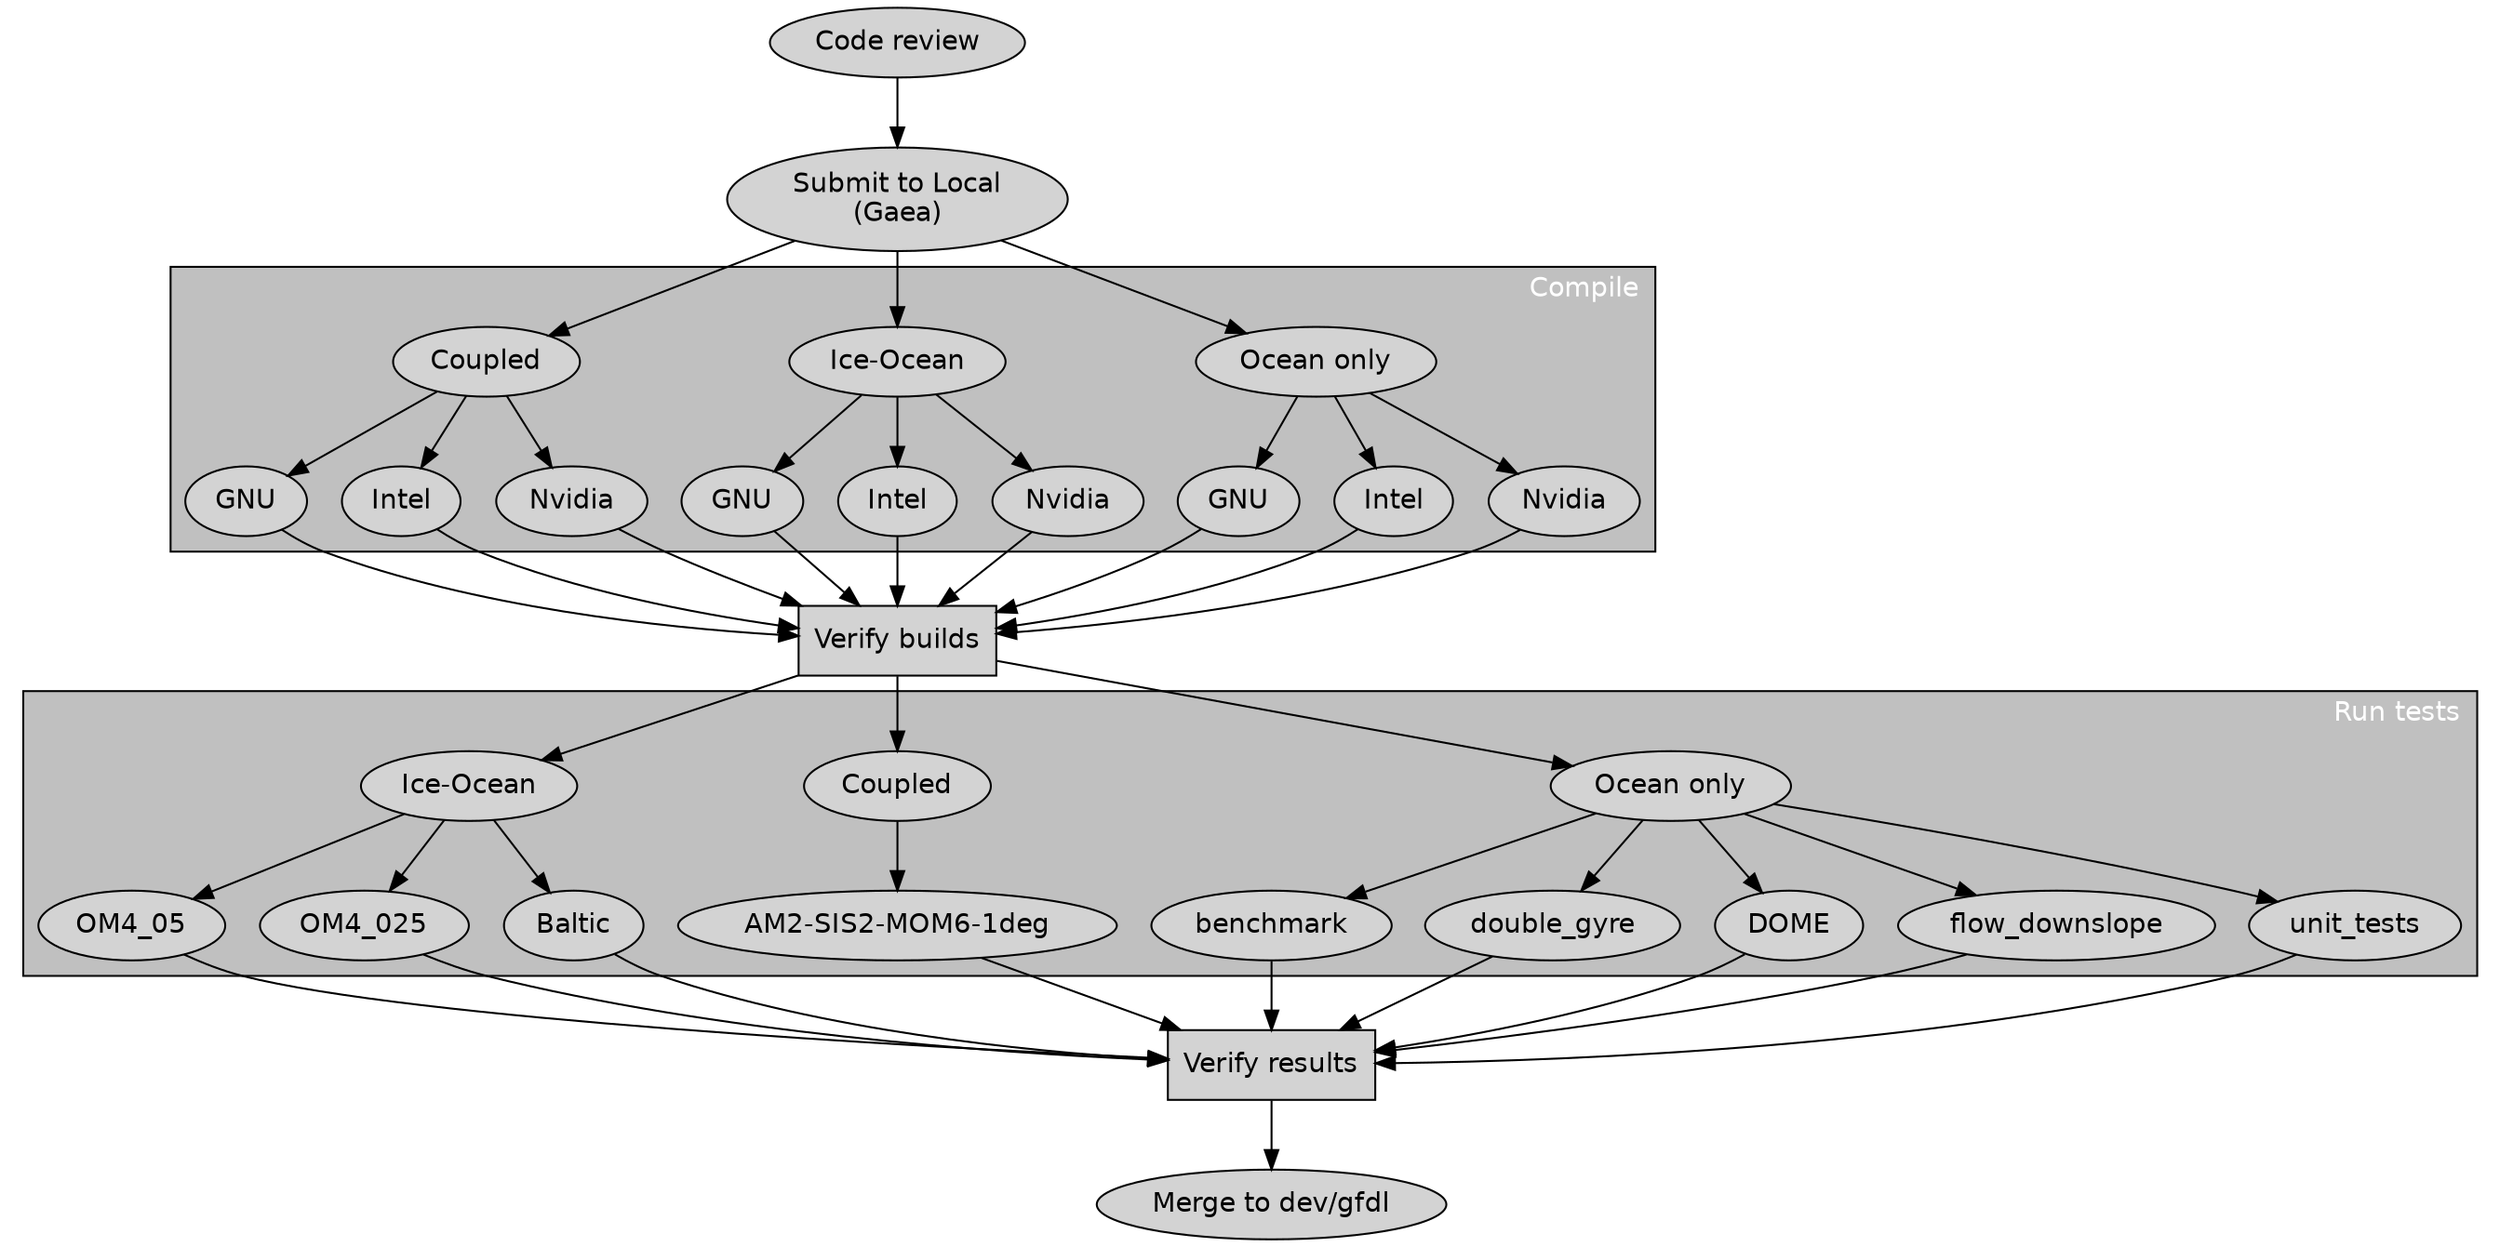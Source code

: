 digraph testing {
    fontname = helvetica
    fontcolor = white
    labeljust = r
    node [
        style = filled,
        fontname = helvetica
    ]

    concentrate = true
    bgcolor = transparent

    review [label = "Code review"]

    submit [label = "Submit to Local\n(Gaea)"]

    build1 [label="Ocean only"];
    build2 [label="Ice-Ocean"];
    build3 [label="Coupled"];

    b1c1 [label="GNU"]
    b1c2 [label="Intel"]
    b1c3 [label="Nvidia"]

    b2c1 [label="GNU"]
    b2c2 [label="Intel"]
    b2c3 [label="Nvidia"]

    b3c1 [label="GNU"]
    b3c2 [label="Intel"]
    b3c3 [label="Nvidia"]

    build_verify [label="Verify builds", shape=rectangle]

    test1 [label="Ocean only"]
    test2 [label="Coupled"]
    test3 [label="Ice-Ocean"]

    t1c1 [label="benchmark"]
    t1c2 [label="double_gyre"]
    t1c3 [label="DOME"]
    t1c4 [label="flow_downslope"]
    t1c5 [label="unit_tests"]

    t2c1 [label="AM2-SIS2-MOM6-1deg"]

    t3c1 [label="OM4_05"]
    t3c3 [label="OM4_025"]
    t3c2 [label="Baltic"]

    verify_results [label="Verify results", shape=rectangle]

    validate [label="Merge to dev/gfdl"]

    review -> submit
    submit -> {build1, build2, build3}
    build1 -> {b1c1, b1c2, b1c3}
    build2 -> {b2c1, b2c2, b2c3}
    build3 -> {b3c1, b3c2, b3c3}
    {b1c1, b1c2, b1c3, b2c1, b2c2, b2c3, b3c1, b3c2, b3c3} -> build_verify

    build_verify -> {test1, test2, test3}

    test1 -> {t1c1, t1c2, t1c3, t1c4, t1c5}
    test2 -> {t2c1}
    test3 -> {t3c1, t3c2, t3c3}

    {t1c1, t1c2, t1c3, t1c4, t1c5, t2c1, t3c1, t3c2, t3c3} -> verify_results
    verify_results -> validate

    subgraph cluster_build {
        style=filled
        label="Compile"
        bgcolor = grey
        labeljust = r

        build1; build2; build3;
        b1c1; b1c2; b1c3;
        b2c1; b2c2; b2c3;
        b3c1; b3c2; b3c3;
    }
    
    subgraph cluster_test {
        style=filled
        label="Run tests"; 
        bgcolor = grey
        labeljust = r

        test1; test2; test3
        t1c1; t1c2, t1c3; t1c4; t1c5;
        t2c1;
        t3c1; t3c2; t3c3;
    }
}
